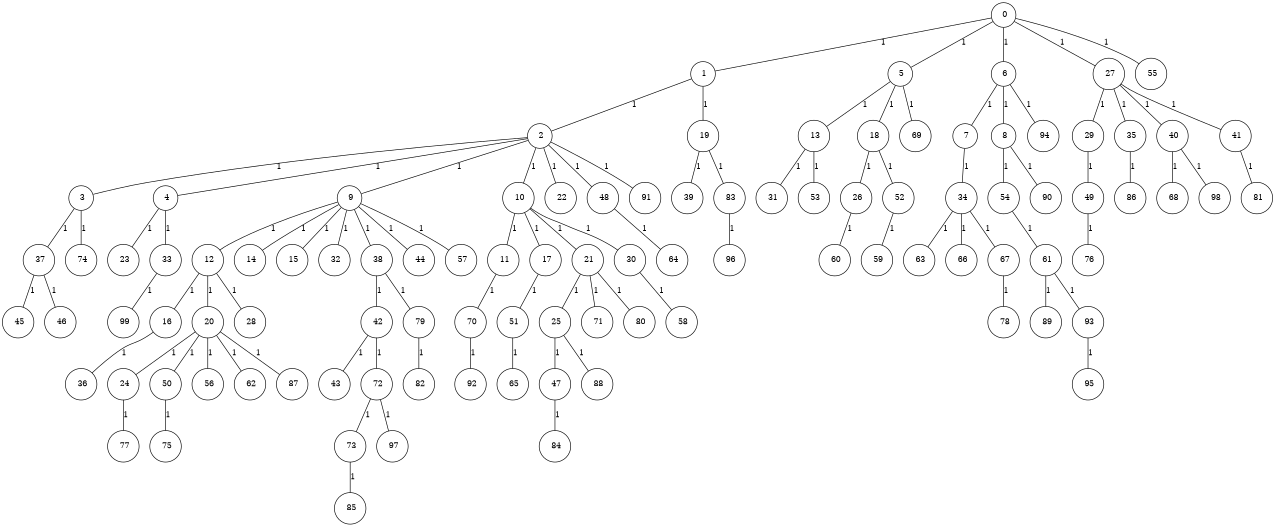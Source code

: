 graph G {
size="8.5,11;"
ratio = "expand;"
fixedsize="true;"
overlap="scale;"
node[shape=circle,width=.12,hight=.12,fontsize=12]
edge[fontsize=12]

0[label=" 0" color=black, pos="0.60852364,0.59740854!"];
1[label=" 1" color=black, pos="1.6858888,2.1030793!"];
2[label=" 2" color=black, pos="0.54517833,0.99003966!"];
3[label=" 3" color=black, pos="2.4483386,0.99275259!"];
4[label=" 4" color=black, pos="0.46945581,1.1666544!"];
5[label=" 5" color=black, pos="2.5910308,2.9035147!"];
6[label=" 6" color=black, pos="1.3275747,2.4970286!"];
7[label=" 7" color=black, pos="1.65674,2.1570519!"];
8[label=" 8" color=black, pos="0.042322877,1.5656159!"];
9[label=" 9" color=black, pos="2.2003214,1.9051967!"];
10[label=" 10" color=black, pos="1.156405,0.93301409!"];
11[label=" 11" color=black, pos="1.1629458,2.1036258!"];
12[label=" 12" color=black, pos="1.5642183,2.4640542!"];
13[label=" 13" color=black, pos="0.45737294,0.73552953!"];
14[label=" 14" color=black, pos="1.4192571,0.42582634!"];
15[label=" 15" color=black, pos="0.27091514,1.3412608!"];
16[label=" 16" color=black, pos="1.3373387,1.0414497!"];
17[label=" 17" color=black, pos="0.57557194,1.2831598!"];
18[label=" 18" color=black, pos="0.84188287,2.3367205!"];
19[label=" 19" color=black, pos="1.1419406,0.63723019!"];
20[label=" 20" color=black, pos="1.7106264,0.8614079!"];
21[label=" 21" color=black, pos="1.4688533,0.95294697!"];
22[label=" 22" color=black, pos="1.8294955,0.96410757!"];
23[label=" 23" color=black, pos="0.96165157,1.4136487!"];
24[label=" 24" color=black, pos="1.2122451,0.83665039!"];
25[label=" 25" color=black, pos="0.40174492,0.51979394!"];
26[label=" 26" color=black, pos="2.3359841,1.2484564!"];
27[label=" 27" color=black, pos="0.29686069,1.1840836!"];
28[label=" 28" color=black, pos="2.986971,1.1754865!"];
29[label=" 29" color=black, pos="2.6424289,0.34393475!"];
30[label=" 30" color=black, pos="0.50720673,0.57233514!"];
31[label=" 31" color=black, pos="1.6134107,2.7678486!"];
32[label=" 32" color=black, pos="1.4410823,0.61347276!"];
33[label=" 33" color=black, pos="0.72430917,0.086455008!"];
34[label=" 34" color=black, pos="0.98978114,1.538218!"];
35[label=" 35" color=black, pos="0.22059803,1.2941289!"];
36[label=" 36" color=black, pos="0.76779307,0.66339336!"];
37[label=" 37" color=black, pos="2.5980488,1.8821464!"];
38[label=" 38" color=black, pos="2.3153704,2.5741138!"];
39[label=" 39" color=black, pos="0.44046541,2.7544369!"];
40[label=" 40" color=black, pos="0.94646135,0.72437492!"];
41[label=" 41" color=black, pos="1.5011763,1.7310638!"];
42[label=" 42" color=black, pos="0.14574136,1.7775993!"];
43[label=" 43" color=black, pos="0.99158345,1.5739084!"];
44[label=" 44" color=black, pos="2.5413436,1.1695985!"];
45[label=" 45" color=black, pos="2.2446299,0.24464791!"];
46[label=" 46" color=black, pos="0.50622649,0.48878143!"];
47[label=" 47" color=black, pos="0.16072411,0.82823961!"];
48[label=" 48" color=black, pos="2.6111279,1.777956!"];
49[label=" 49" color=black, pos="2.3634445,1.6032617!"];
50[label=" 50" color=black, pos="0.77830165,2.8755252!"];
51[label=" 51" color=black, pos="2.4525891,0.52926163!"];
52[label=" 52" color=black, pos="1.6867354,2.1333251!"];
53[label=" 53" color=black, pos="1.7506051,0.49136562!"];
54[label=" 54" color=black, pos="0.19673475,0.20352345!"];
55[label=" 55" color=black, pos="0.22336532,1.4646443!"];
56[label=" 56" color=black, pos="2.5843776,2.9467974!"];
57[label=" 57" color=black, pos="0.7516201,2.4570079!"];
58[label=" 58" color=black, pos="2.93092,1.2998069!"];
59[label=" 59" color=black, pos="1.7819667,1.3774419!"];
60[label=" 60" color=black, pos="2.5279286,2.4000674!"];
61[label=" 61" color=black, pos="2.88874,1.5353652!"];
62[label=" 62" color=black, pos="0.87158006,0.4429336!"];
63[label=" 63" color=black, pos="2.7706517,2.9294386!"];
64[label=" 64" color=black, pos="2.1501782,1.3028514!"];
65[label=" 65" color=black, pos="0.42629508,2.4317201!"];
66[label=" 66" color=black, pos="1.0923923,2.7407242!"];
67[label=" 67" color=black, pos="2.5605954,1.3430611!"];
68[label=" 68" color=black, pos="2.628933,0.36705772!"];
69[label=" 69" color=black, pos="2.6345615,1.6031477!"];
70[label=" 70" color=black, pos="2.6413116,0.60108692!"];
71[label=" 71" color=black, pos="0.95365925,2.7669927!"];
72[label=" 72" color=black, pos="2.4067615,2.0056358!"];
73[label=" 73" color=black, pos="2.8297033,0.19027169!"];
74[label=" 74" color=black, pos="0.16888272,1.7964546!"];
75[label=" 75" color=black, pos="2.0491619,2.8180021!"];
76[label=" 76" color=black, pos="1.8826441,2.195768!"];
77[label=" 77" color=black, pos="2.0874828,0.023347085!"];
78[label=" 78" color=black, pos="2.8449971,1.1407578!"];
79[label=" 79" color=black, pos="0.15495953,1.9024938!"];
80[label=" 80" color=black, pos="1.9775946,2.3947777!"];
81[label=" 81" color=black, pos="1.3454853,0.72939347!"];
82[label=" 82" color=black, pos="1.5160453,0.24384615!"];
83[label=" 83" color=black, pos="0.66536365,0.24330216!"];
84[label=" 84" color=black, pos="0.24690816,1.0652133!"];
85[label=" 85" color=black, pos="1.2379858,0.063185419!"];
86[label=" 86" color=black, pos="0.71299437,0.88163919!"];
87[label=" 87" color=black, pos="2.1116938,1.429675!"];
88[label=" 88" color=black, pos="1.6922625,1.8965862!"];
89[label=" 89" color=black, pos="2.409502,0.55211582!"];
90[label=" 90" color=black, pos="0.15182775,2.4907545!"];
91[label=" 91" color=black, pos="1.8578103,1.3651991!"];
92[label=" 92" color=black, pos="0.17312677,0.4391094!"];
93[label=" 93" color=black, pos="1.5189728,2.4940955!"];
94[label=" 94" color=black, pos="0.70623806,2.099921!"];
95[label=" 95" color=black, pos="0.15986762,2.9072202!"];
96[label=" 96" color=black, pos="1.3540487,0.88987786!"];
97[label=" 97" color=black, pos="2.4297862,0.68909799!"];
98[label=" 98" color=black, pos="0.23795566,0.39880531!"];
99[label=" 99" color=black, pos="0.91390912,2.2004844!"];
0--1[label="1"]
0--5[label="1"]
0--6[label="1"]
0--27[label="1"]
0--55[label="1"]
1--2[label="1"]
1--19[label="1"]
2--3[label="1"]
2--4[label="1"]
2--9[label="1"]
2--10[label="1"]
2--22[label="1"]
2--48[label="1"]
2--91[label="1"]
3--37[label="1"]
3--74[label="1"]
4--23[label="1"]
4--33[label="1"]
5--13[label="1"]
5--18[label="1"]
5--69[label="1"]
6--7[label="1"]
6--8[label="1"]
6--94[label="1"]
7--34[label="1"]
8--54[label="1"]
8--90[label="1"]
9--12[label="1"]
9--14[label="1"]
9--15[label="1"]
9--32[label="1"]
9--38[label="1"]
9--44[label="1"]
9--57[label="1"]
10--11[label="1"]
10--17[label="1"]
10--21[label="1"]
10--30[label="1"]
11--70[label="1"]
12--16[label="1"]
12--20[label="1"]
12--28[label="1"]
13--31[label="1"]
13--53[label="1"]
16--36[label="1"]
17--51[label="1"]
18--26[label="1"]
18--52[label="1"]
19--39[label="1"]
19--83[label="1"]
20--24[label="1"]
20--50[label="1"]
20--56[label="1"]
20--62[label="1"]
20--87[label="1"]
21--25[label="1"]
21--71[label="1"]
21--80[label="1"]
24--77[label="1"]
25--47[label="1"]
25--88[label="1"]
26--60[label="1"]
27--29[label="1"]
27--35[label="1"]
27--40[label="1"]
27--41[label="1"]
29--49[label="1"]
30--58[label="1"]
33--99[label="1"]
34--63[label="1"]
34--66[label="1"]
34--67[label="1"]
35--86[label="1"]
37--45[label="1"]
37--46[label="1"]
38--42[label="1"]
38--79[label="1"]
40--68[label="1"]
40--98[label="1"]
41--81[label="1"]
42--43[label="1"]
42--72[label="1"]
47--84[label="1"]
48--64[label="1"]
49--76[label="1"]
50--75[label="1"]
51--65[label="1"]
52--59[label="1"]
54--61[label="1"]
61--89[label="1"]
61--93[label="1"]
67--78[label="1"]
70--92[label="1"]
72--73[label="1"]
72--97[label="1"]
73--85[label="1"]
79--82[label="1"]
83--96[label="1"]
93--95[label="1"]

}

